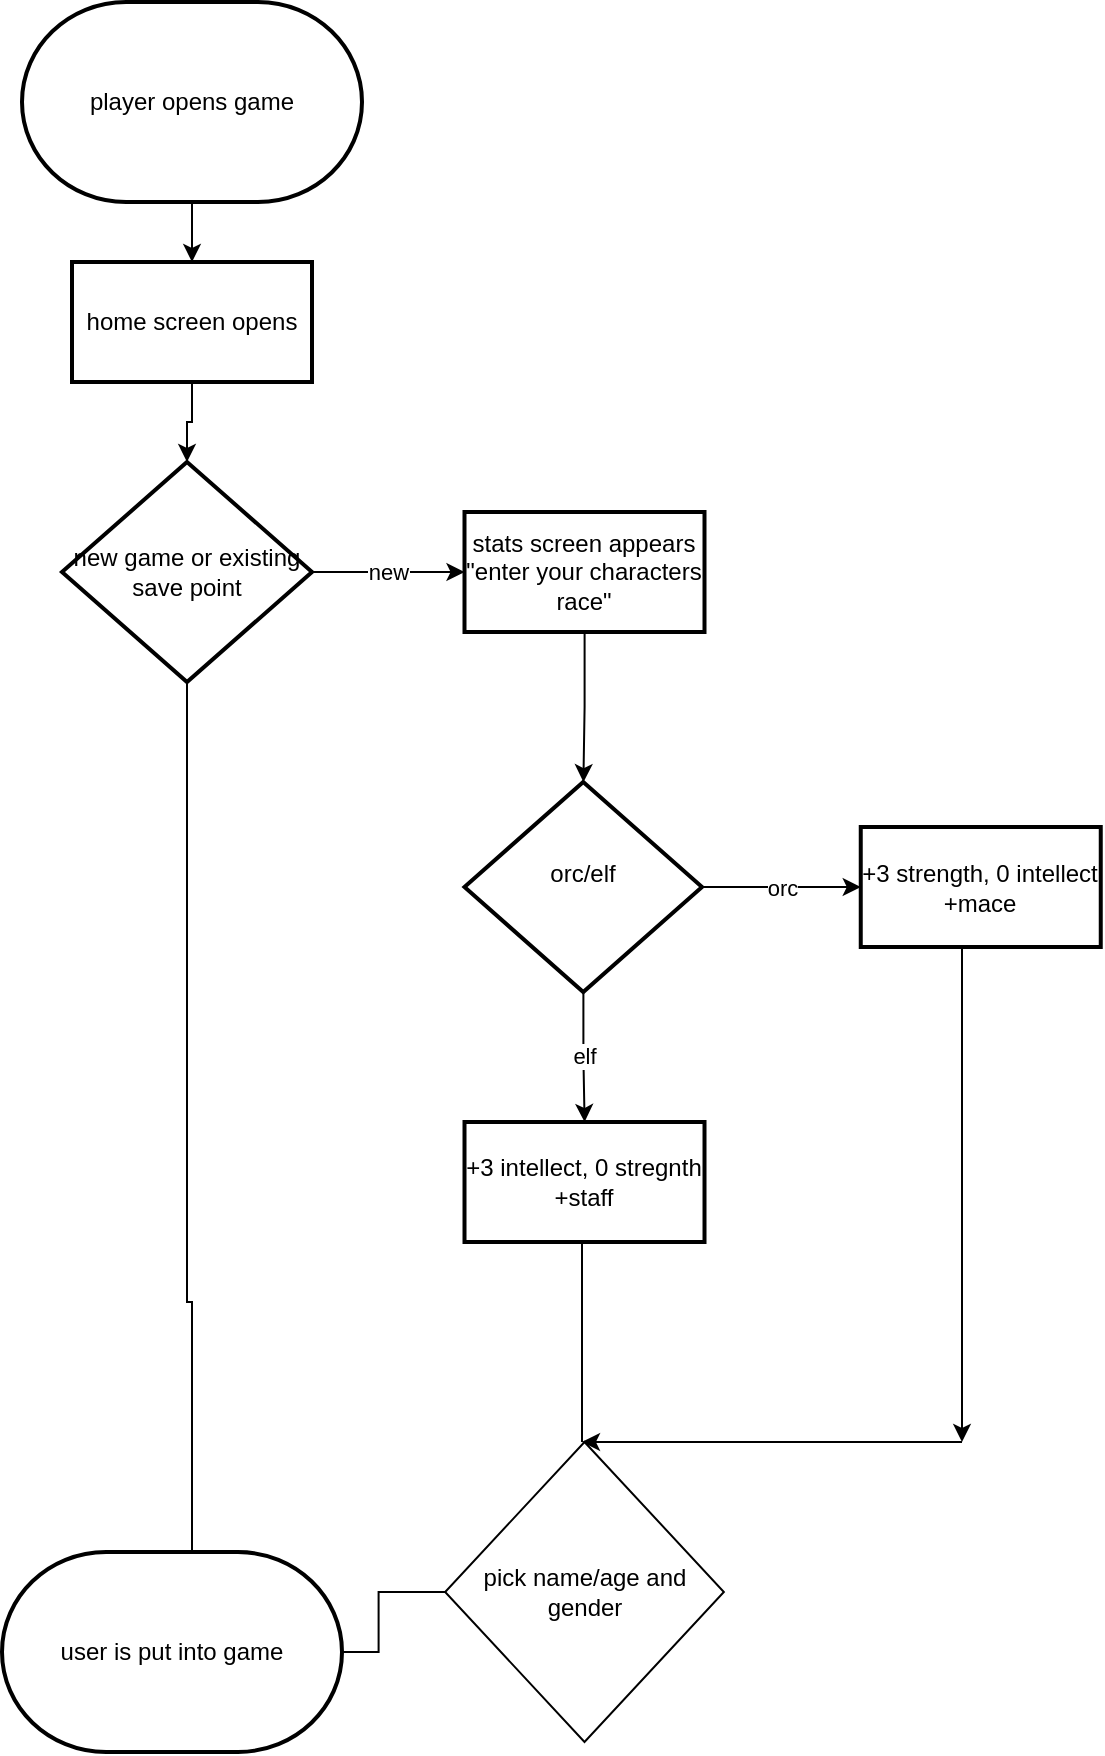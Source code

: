 <mxfile version="26.0.11">
  <diagram id="C5RBs43oDa-KdzZeNtuy" name="Page-1">
    <mxGraphModel dx="1658" dy="914" grid="1" gridSize="10" guides="1" tooltips="1" connect="1" arrows="1" fold="1" page="1" pageScale="1" pageWidth="1654" pageHeight="2336" math="0" shadow="0">
      <root>
        <mxCell id="WIyWlLk6GJQsqaUBKTNV-0" />
        <mxCell id="WIyWlLk6GJQsqaUBKTNV-1" parent="WIyWlLk6GJQsqaUBKTNV-0" />
        <mxCell id="Bz1uYGqDwAfH_G4NEDOJ-3" value="" style="edgeStyle=orthogonalEdgeStyle;rounded=0;orthogonalLoop=1;jettySize=auto;html=1;" parent="WIyWlLk6GJQsqaUBKTNV-1" source="Bz1uYGqDwAfH_G4NEDOJ-1" target="Bz1uYGqDwAfH_G4NEDOJ-2" edge="1">
          <mxGeometry relative="1" as="geometry" />
        </mxCell>
        <mxCell id="Bz1uYGqDwAfH_G4NEDOJ-1" value="player opens game" style="strokeWidth=2;html=1;shape=mxgraph.flowchart.terminator;whiteSpace=wrap;" parent="WIyWlLk6GJQsqaUBKTNV-1" vertex="1">
          <mxGeometry x="490" y="30" width="170" height="100" as="geometry" />
        </mxCell>
        <mxCell id="Bz1uYGqDwAfH_G4NEDOJ-5" value="" style="edgeStyle=orthogonalEdgeStyle;rounded=0;orthogonalLoop=1;jettySize=auto;html=1;" parent="WIyWlLk6GJQsqaUBKTNV-1" source="Bz1uYGqDwAfH_G4NEDOJ-2" target="Bz1uYGqDwAfH_G4NEDOJ-4" edge="1">
          <mxGeometry relative="1" as="geometry" />
        </mxCell>
        <mxCell id="Bz1uYGqDwAfH_G4NEDOJ-2" value="home screen opens" style="whiteSpace=wrap;html=1;strokeWidth=2;" parent="WIyWlLk6GJQsqaUBKTNV-1" vertex="1">
          <mxGeometry x="515" y="160" width="120" height="60" as="geometry" />
        </mxCell>
        <mxCell id="Bz1uYGqDwAfH_G4NEDOJ-7" value="new" style="edgeStyle=orthogonalEdgeStyle;rounded=0;orthogonalLoop=1;jettySize=auto;html=1;" parent="WIyWlLk6GJQsqaUBKTNV-1" source="Bz1uYGqDwAfH_G4NEDOJ-4" target="Bz1uYGqDwAfH_G4NEDOJ-6" edge="1">
          <mxGeometry relative="1" as="geometry" />
        </mxCell>
        <mxCell id="zj8q3JMmZ09svB9Fw_2r-15" value="" style="edgeStyle=orthogonalEdgeStyle;rounded=0;orthogonalLoop=1;jettySize=auto;html=1;entryX=0.5;entryY=0;entryDx=0;entryDy=0;" edge="1" parent="WIyWlLk6GJQsqaUBKTNV-1" source="Bz1uYGqDwAfH_G4NEDOJ-4" target="zj8q3JMmZ09svB9Fw_2r-13">
          <mxGeometry relative="1" as="geometry">
            <mxPoint x="573" y="670" as="targetPoint" />
            <Array as="points">
              <mxPoint x="573" y="680" />
            </Array>
          </mxGeometry>
        </mxCell>
        <mxCell id="Bz1uYGqDwAfH_G4NEDOJ-4" value="new game or existing save point" style="rhombus;whiteSpace=wrap;html=1;strokeWidth=2;" parent="WIyWlLk6GJQsqaUBKTNV-1" vertex="1">
          <mxGeometry x="510" y="260" width="125" height="110" as="geometry" />
        </mxCell>
        <mxCell id="zj8q3JMmZ09svB9Fw_2r-1" value="" style="edgeStyle=orthogonalEdgeStyle;rounded=0;orthogonalLoop=1;jettySize=auto;html=1;" edge="1" parent="WIyWlLk6GJQsqaUBKTNV-1" source="Bz1uYGqDwAfH_G4NEDOJ-6" target="zj8q3JMmZ09svB9Fw_2r-0">
          <mxGeometry relative="1" as="geometry" />
        </mxCell>
        <mxCell id="Bz1uYGqDwAfH_G4NEDOJ-6" value="stats screen appears &quot;enter your characters race&quot;" style="whiteSpace=wrap;html=1;strokeWidth=2;" parent="WIyWlLk6GJQsqaUBKTNV-1" vertex="1">
          <mxGeometry x="711.25" y="285" width="120" height="60" as="geometry" />
        </mxCell>
        <mxCell id="zj8q3JMmZ09svB9Fw_2r-3" value="orc" style="edgeStyle=orthogonalEdgeStyle;rounded=0;orthogonalLoop=1;jettySize=auto;html=1;" edge="1" parent="WIyWlLk6GJQsqaUBKTNV-1" source="zj8q3JMmZ09svB9Fw_2r-0" target="zj8q3JMmZ09svB9Fw_2r-2">
          <mxGeometry relative="1" as="geometry" />
        </mxCell>
        <mxCell id="zj8q3JMmZ09svB9Fw_2r-5" value="elf" style="edgeStyle=orthogonalEdgeStyle;rounded=0;orthogonalLoop=1;jettySize=auto;html=1;" edge="1" parent="WIyWlLk6GJQsqaUBKTNV-1" source="zj8q3JMmZ09svB9Fw_2r-0" target="zj8q3JMmZ09svB9Fw_2r-4">
          <mxGeometry relative="1" as="geometry" />
        </mxCell>
        <mxCell id="zj8q3JMmZ09svB9Fw_2r-0" value="&lt;div&gt;orc/elf&lt;/div&gt;&lt;div&gt;&lt;br&gt;&lt;/div&gt;" style="rhombus;whiteSpace=wrap;html=1;strokeWidth=2;" vertex="1" parent="WIyWlLk6GJQsqaUBKTNV-1">
          <mxGeometry x="711.25" y="420" width="118.75" height="105" as="geometry" />
        </mxCell>
        <mxCell id="zj8q3JMmZ09svB9Fw_2r-2" value="+3 strength, 0 intellect +mace" style="whiteSpace=wrap;html=1;strokeWidth=2;" vertex="1" parent="WIyWlLk6GJQsqaUBKTNV-1">
          <mxGeometry x="909.375" y="442.5" width="120" height="60" as="geometry" />
        </mxCell>
        <mxCell id="zj8q3JMmZ09svB9Fw_2r-4" value="+3 intellect, 0 stregnth +staff" style="whiteSpace=wrap;html=1;strokeWidth=2;" vertex="1" parent="WIyWlLk6GJQsqaUBKTNV-1">
          <mxGeometry x="711.255" y="590" width="120" height="60" as="geometry" />
        </mxCell>
        <mxCell id="zj8q3JMmZ09svB9Fw_2r-6" value="" style="endArrow=classic;html=1;rounded=0;" edge="1" parent="WIyWlLk6GJQsqaUBKTNV-1">
          <mxGeometry width="50" height="50" relative="1" as="geometry">
            <mxPoint x="960" y="502.5" as="sourcePoint" />
            <mxPoint x="960" y="750" as="targetPoint" />
          </mxGeometry>
        </mxCell>
        <mxCell id="zj8q3JMmZ09svB9Fw_2r-10" value="" style="endArrow=none;html=1;rounded=0;" edge="1" parent="WIyWlLk6GJQsqaUBKTNV-1">
          <mxGeometry width="50" height="50" relative="1" as="geometry">
            <mxPoint x="770" y="650" as="sourcePoint" />
            <mxPoint x="770" y="750" as="targetPoint" />
          </mxGeometry>
        </mxCell>
        <mxCell id="zj8q3JMmZ09svB9Fw_2r-13" value="user is put into game" style="rounded=0;whiteSpace=wrap;html=1;" vertex="1" parent="WIyWlLk6GJQsqaUBKTNV-1">
          <mxGeometry x="515" y="830" width="120" height="50" as="geometry" />
        </mxCell>
        <mxCell id="zj8q3JMmZ09svB9Fw_2r-16" value="" style="endArrow=classic;html=1;rounded=0;" edge="1" parent="WIyWlLk6GJQsqaUBKTNV-1">
          <mxGeometry width="50" height="50" relative="1" as="geometry">
            <mxPoint x="960" y="750" as="sourcePoint" />
            <mxPoint x="770" y="750" as="targetPoint" />
          </mxGeometry>
        </mxCell>
        <mxCell id="zj8q3JMmZ09svB9Fw_2r-18" value="" style="edgeStyle=orthogonalEdgeStyle;rounded=0;orthogonalLoop=1;jettySize=auto;html=1;" edge="1" parent="WIyWlLk6GJQsqaUBKTNV-1" source="zj8q3JMmZ09svB9Fw_2r-17" target="zj8q3JMmZ09svB9Fw_2r-13">
          <mxGeometry relative="1" as="geometry" />
        </mxCell>
        <mxCell id="zj8q3JMmZ09svB9Fw_2r-17" value="pick name/age and gender" style="rhombus;whiteSpace=wrap;html=1;" vertex="1" parent="WIyWlLk6GJQsqaUBKTNV-1">
          <mxGeometry x="701.57" y="750" width="139.37" height="150" as="geometry" />
        </mxCell>
        <mxCell id="zj8q3JMmZ09svB9Fw_2r-19" value="user is put into game" style="strokeWidth=2;html=1;shape=mxgraph.flowchart.terminator;whiteSpace=wrap;" vertex="1" parent="WIyWlLk6GJQsqaUBKTNV-1">
          <mxGeometry x="480" y="805" width="170" height="100" as="geometry" />
        </mxCell>
      </root>
    </mxGraphModel>
  </diagram>
</mxfile>
